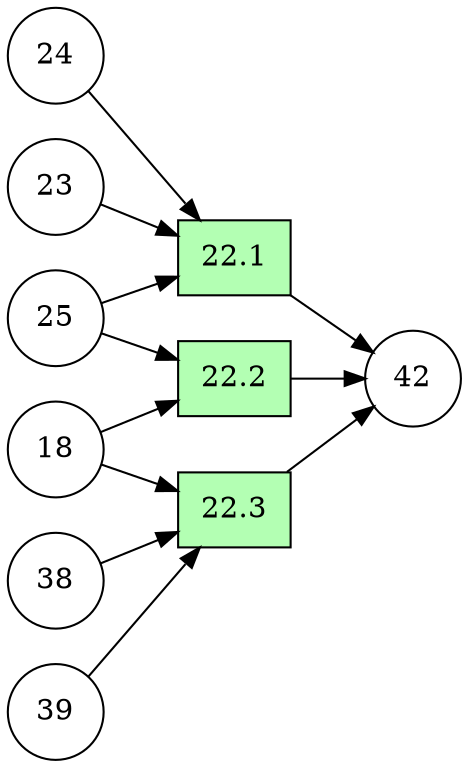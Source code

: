 digraph G {
    // nodesep=.05;
    rankdir=LR;
    // node [shape=record,width=.1,height=.1]
    compound=true;
    forcelabels=true;
    node [style=filled fillcolor=white,shape=circle];
    42 [weight=99]
    24 [weight=99]
    23 [weight=99]
    25 [weight=99]
    18 [weight=99]
    38 [weight=99]
    39 [weight=99]
    //
    node [style=filled fillcolor="#b3ffb3",shape=box]
    22.1 []
    22.2 []
    22.3 []

    22.1->42
    22.2->42
    22.3->42

    24->22.1
    23->22.1
    25->22.1
    25->22.2
    18->22.2
    18->22.3
    38->22.3
    39->22.3
}
